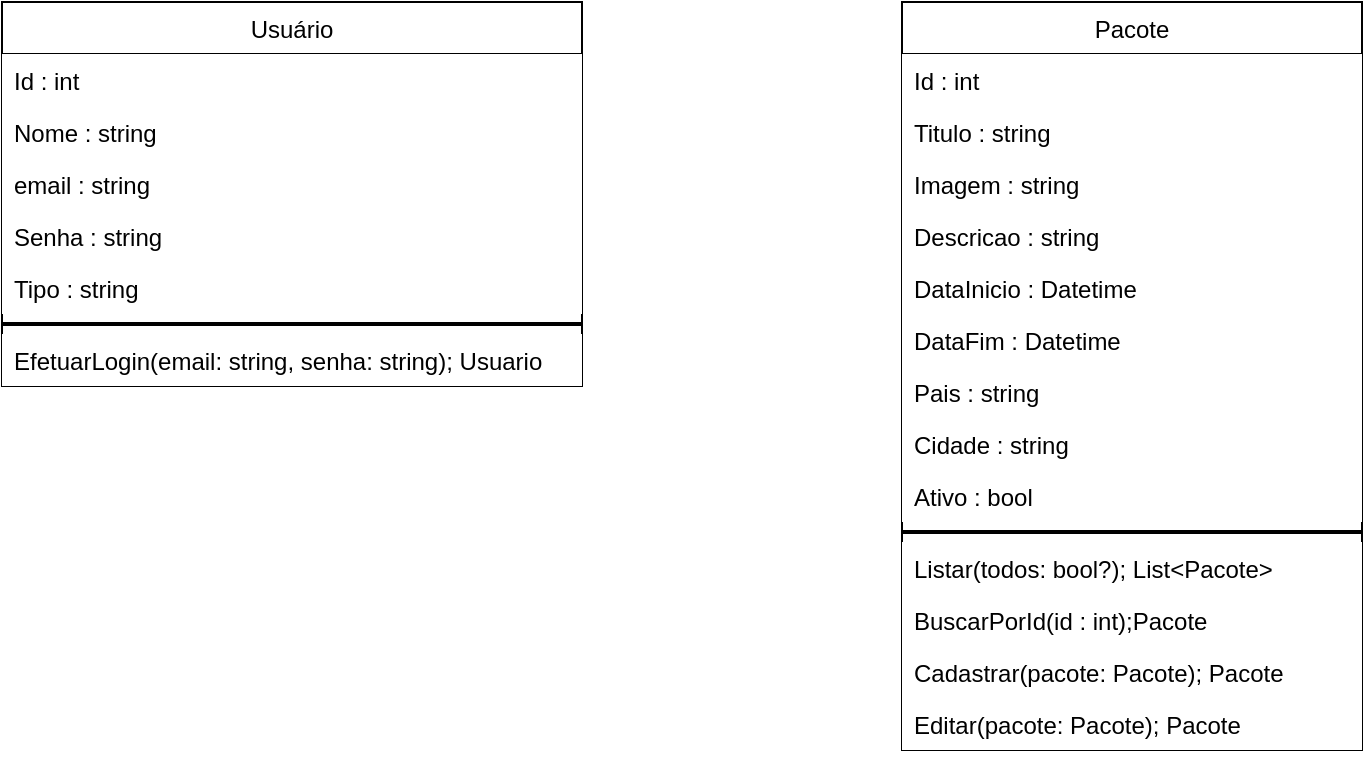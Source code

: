 <mxfile version="12.5.8" type="device"><diagram id="C5RBs43oDa-KdzZeNtuy" name="Page-1"><mxGraphModel dx="998" dy="545" grid="1" gridSize="10" guides="1" tooltips="1" connect="1" arrows="1" fold="1" page="1" pageScale="1" pageWidth="827" pageHeight="1169" math="0" shadow="0"><root><mxCell id="WIyWlLk6GJQsqaUBKTNV-0"/><mxCell id="WIyWlLk6GJQsqaUBKTNV-1" parent="WIyWlLk6GJQsqaUBKTNV-0"/><mxCell id="rkQk1iqAPpxHX9nty0bq-2" value="Usuário" style="swimlane;fontStyle=0;childLayout=stackLayout;horizontal=1;startSize=26;fillColor=#ffffff;horizontalStack=0;resizeParent=1;resizeParentMax=0;resizeLast=0;collapsible=1;marginBottom=0;" vertex="1" parent="WIyWlLk6GJQsqaUBKTNV-1"><mxGeometry x="80" y="80" width="290" height="192" as="geometry"/></mxCell><mxCell id="rkQk1iqAPpxHX9nty0bq-17" value="Id : int" style="text;strokeColor=none;fillColor=#ffffff;align=left;verticalAlign=top;spacingLeft=4;spacingRight=4;overflow=hidden;rotatable=0;points=[[0,0.5],[1,0.5]];portConstraint=eastwest;" vertex="1" parent="rkQk1iqAPpxHX9nty0bq-2"><mxGeometry y="26" width="290" height="26" as="geometry"/></mxCell><mxCell id="rkQk1iqAPpxHX9nty0bq-3" value="Nome : string" style="text;strokeColor=none;fillColor=#ffffff;align=left;verticalAlign=top;spacingLeft=4;spacingRight=4;overflow=hidden;rotatable=0;points=[[0,0.5],[1,0.5]];portConstraint=eastwest;" vertex="1" parent="rkQk1iqAPpxHX9nty0bq-2"><mxGeometry y="52" width="290" height="26" as="geometry"/></mxCell><mxCell id="rkQk1iqAPpxHX9nty0bq-4" value="email : string" style="text;strokeColor=none;fillColor=#ffffff;align=left;verticalAlign=top;spacingLeft=4;spacingRight=4;overflow=hidden;rotatable=0;points=[[0,0.5],[1,0.5]];portConstraint=eastwest;" vertex="1" parent="rkQk1iqAPpxHX9nty0bq-2"><mxGeometry y="78" width="290" height="26" as="geometry"/></mxCell><mxCell id="rkQk1iqAPpxHX9nty0bq-5" value="Senha : string" style="text;strokeColor=none;fillColor=#ffffff;align=left;verticalAlign=top;spacingLeft=4;spacingRight=4;overflow=hidden;rotatable=0;points=[[0,0.5],[1,0.5]];portConstraint=eastwest;" vertex="1" parent="rkQk1iqAPpxHX9nty0bq-2"><mxGeometry y="104" width="290" height="26" as="geometry"/></mxCell><mxCell id="rkQk1iqAPpxHX9nty0bq-23" value="Tipo : string" style="text;strokeColor=none;fillColor=#ffffff;align=left;verticalAlign=top;spacingLeft=4;spacingRight=4;overflow=hidden;rotatable=0;points=[[0,0.5],[1,0.5]];portConstraint=eastwest;" vertex="1" parent="rkQk1iqAPpxHX9nty0bq-2"><mxGeometry y="130" width="290" height="26" as="geometry"/></mxCell><mxCell id="rkQk1iqAPpxHX9nty0bq-21" value="" style="line;strokeWidth=2;html=1;" vertex="1" parent="rkQk1iqAPpxHX9nty0bq-2"><mxGeometry y="156" width="290" height="10" as="geometry"/></mxCell><mxCell id="rkQk1iqAPpxHX9nty0bq-22" value="EfetuarLogin(email: string, senha: string); Usuario" style="text;strokeColor=none;fillColor=#ffffff;align=left;verticalAlign=top;spacingLeft=4;spacingRight=4;overflow=hidden;rotatable=0;points=[[0,0.5],[1,0.5]];portConstraint=eastwest;" vertex="1" parent="rkQk1iqAPpxHX9nty0bq-2"><mxGeometry y="166" width="290" height="26" as="geometry"/></mxCell><mxCell id="rkQk1iqAPpxHX9nty0bq-6" value="Pacote" style="swimlane;fontStyle=0;childLayout=stackLayout;horizontal=1;startSize=26;fillColor=#ffffff;horizontalStack=0;resizeParent=1;resizeParentMax=0;resizeLast=0;collapsible=1;marginBottom=0;" vertex="1" parent="WIyWlLk6GJQsqaUBKTNV-1"><mxGeometry x="530" y="80" width="230" height="374" as="geometry"/></mxCell><mxCell id="rkQk1iqAPpxHX9nty0bq-7" value="Id : int" style="text;strokeColor=none;fillColor=#ffffff;align=left;verticalAlign=top;spacingLeft=4;spacingRight=4;overflow=hidden;rotatable=0;points=[[0,0.5],[1,0.5]];portConstraint=eastwest;" vertex="1" parent="rkQk1iqAPpxHX9nty0bq-6"><mxGeometry y="26" width="230" height="26" as="geometry"/></mxCell><mxCell id="rkQk1iqAPpxHX9nty0bq-8" value="Titulo : string" style="text;strokeColor=none;fillColor=#ffffff;align=left;verticalAlign=top;spacingLeft=4;spacingRight=4;overflow=hidden;rotatable=0;points=[[0,0.5],[1,0.5]];portConstraint=eastwest;" vertex="1" parent="rkQk1iqAPpxHX9nty0bq-6"><mxGeometry y="52" width="230" height="26" as="geometry"/></mxCell><mxCell id="rkQk1iqAPpxHX9nty0bq-9" value="Imagem : string" style="text;strokeColor=none;fillColor=#ffffff;align=left;verticalAlign=top;spacingLeft=4;spacingRight=4;overflow=hidden;rotatable=0;points=[[0,0.5],[1,0.5]];portConstraint=eastwest;" vertex="1" parent="rkQk1iqAPpxHX9nty0bq-6"><mxGeometry y="78" width="230" height="26" as="geometry"/></mxCell><mxCell id="rkQk1iqAPpxHX9nty0bq-24" value="Descricao : string" style="text;strokeColor=none;fillColor=#ffffff;align=left;verticalAlign=top;spacingLeft=4;spacingRight=4;overflow=hidden;rotatable=0;points=[[0,0.5],[1,0.5]];portConstraint=eastwest;" vertex="1" parent="rkQk1iqAPpxHX9nty0bq-6"><mxGeometry y="104" width="230" height="26" as="geometry"/></mxCell><mxCell id="rkQk1iqAPpxHX9nty0bq-26" value="DataInicio : Datetime" style="text;strokeColor=none;fillColor=#ffffff;align=left;verticalAlign=top;spacingLeft=4;spacingRight=4;overflow=hidden;rotatable=0;points=[[0,0.5],[1,0.5]];portConstraint=eastwest;" vertex="1" parent="rkQk1iqAPpxHX9nty0bq-6"><mxGeometry y="130" width="230" height="26" as="geometry"/></mxCell><mxCell id="rkQk1iqAPpxHX9nty0bq-27" value="DataFim : Datetime" style="text;strokeColor=none;fillColor=#ffffff;align=left;verticalAlign=top;spacingLeft=4;spacingRight=4;overflow=hidden;rotatable=0;points=[[0,0.5],[1,0.5]];portConstraint=eastwest;" vertex="1" parent="rkQk1iqAPpxHX9nty0bq-6"><mxGeometry y="156" width="230" height="26" as="geometry"/></mxCell><mxCell id="rkQk1iqAPpxHX9nty0bq-28" value="Pais : string" style="text;strokeColor=none;fillColor=#ffffff;align=left;verticalAlign=top;spacingLeft=4;spacingRight=4;overflow=hidden;rotatable=0;points=[[0,0.5],[1,0.5]];portConstraint=eastwest;" vertex="1" parent="rkQk1iqAPpxHX9nty0bq-6"><mxGeometry y="182" width="230" height="26" as="geometry"/></mxCell><mxCell id="rkQk1iqAPpxHX9nty0bq-29" value="Cidade : string" style="text;strokeColor=none;fillColor=#ffffff;align=left;verticalAlign=top;spacingLeft=4;spacingRight=4;overflow=hidden;rotatable=0;points=[[0,0.5],[1,0.5]];portConstraint=eastwest;" vertex="1" parent="rkQk1iqAPpxHX9nty0bq-6"><mxGeometry y="208" width="230" height="26" as="geometry"/></mxCell><mxCell id="rkQk1iqAPpxHX9nty0bq-30" value="Ativo : bool" style="text;strokeColor=none;fillColor=#ffffff;align=left;verticalAlign=top;spacingLeft=4;spacingRight=4;overflow=hidden;rotatable=0;points=[[0,0.5],[1,0.5]];portConstraint=eastwest;" vertex="1" parent="rkQk1iqAPpxHX9nty0bq-6"><mxGeometry y="234" width="230" height="26" as="geometry"/></mxCell><mxCell id="rkQk1iqAPpxHX9nty0bq-31" value="" style="line;strokeWidth=2;html=1;" vertex="1" parent="rkQk1iqAPpxHX9nty0bq-6"><mxGeometry y="260" width="230" height="10" as="geometry"/></mxCell><mxCell id="rkQk1iqAPpxHX9nty0bq-32" value="Listar(todos: bool?); List&lt;Pacote&gt;" style="text;strokeColor=none;fillColor=#ffffff;align=left;verticalAlign=top;spacingLeft=4;spacingRight=4;overflow=hidden;rotatable=0;points=[[0,0.5],[1,0.5]];portConstraint=eastwest;" vertex="1" parent="rkQk1iqAPpxHX9nty0bq-6"><mxGeometry y="270" width="230" height="26" as="geometry"/></mxCell><mxCell id="rkQk1iqAPpxHX9nty0bq-34" value="BuscarPorId(id : int);Pacote" style="text;strokeColor=none;fillColor=#ffffff;align=left;verticalAlign=top;spacingLeft=4;spacingRight=4;overflow=hidden;rotatable=0;points=[[0,0.5],[1,0.5]];portConstraint=eastwest;" vertex="1" parent="rkQk1iqAPpxHX9nty0bq-6"><mxGeometry y="296" width="230" height="26" as="geometry"/></mxCell><mxCell id="rkQk1iqAPpxHX9nty0bq-35" value="Cadastrar(pacote: Pacote); Pacote" style="text;strokeColor=none;fillColor=#ffffff;align=left;verticalAlign=top;spacingLeft=4;spacingRight=4;overflow=hidden;rotatable=0;points=[[0,0.5],[1,0.5]];portConstraint=eastwest;" vertex="1" parent="rkQk1iqAPpxHX9nty0bq-6"><mxGeometry y="322" width="230" height="26" as="geometry"/></mxCell><mxCell id="rkQk1iqAPpxHX9nty0bq-36" value="Editar(pacote: Pacote); Pacote" style="text;strokeColor=none;fillColor=#ffffff;align=left;verticalAlign=top;spacingLeft=4;spacingRight=4;overflow=hidden;rotatable=0;points=[[0,0.5],[1,0.5]];portConstraint=eastwest;" vertex="1" parent="rkQk1iqAPpxHX9nty0bq-6"><mxGeometry y="348" width="230" height="26" as="geometry"/></mxCell></root></mxGraphModel></diagram></mxfile>